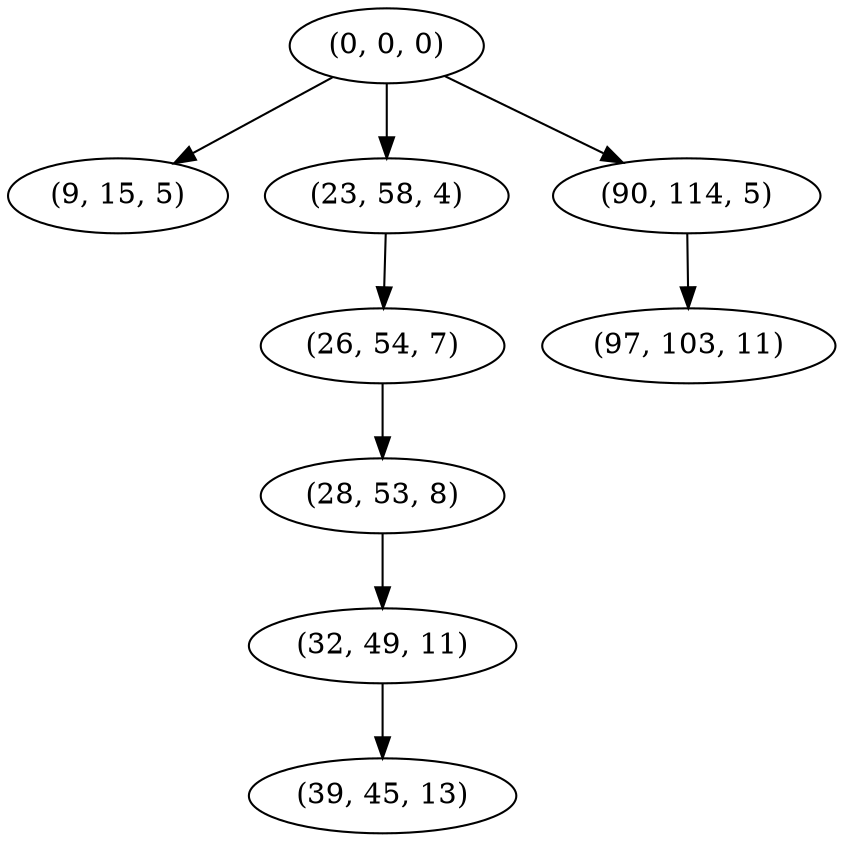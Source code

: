 digraph tree {
    "(0, 0, 0)";
    "(9, 15, 5)";
    "(23, 58, 4)";
    "(26, 54, 7)";
    "(28, 53, 8)";
    "(32, 49, 11)";
    "(39, 45, 13)";
    "(90, 114, 5)";
    "(97, 103, 11)";
    "(0, 0, 0)" -> "(9, 15, 5)";
    "(0, 0, 0)" -> "(23, 58, 4)";
    "(0, 0, 0)" -> "(90, 114, 5)";
    "(23, 58, 4)" -> "(26, 54, 7)";
    "(26, 54, 7)" -> "(28, 53, 8)";
    "(28, 53, 8)" -> "(32, 49, 11)";
    "(32, 49, 11)" -> "(39, 45, 13)";
    "(90, 114, 5)" -> "(97, 103, 11)";
}
